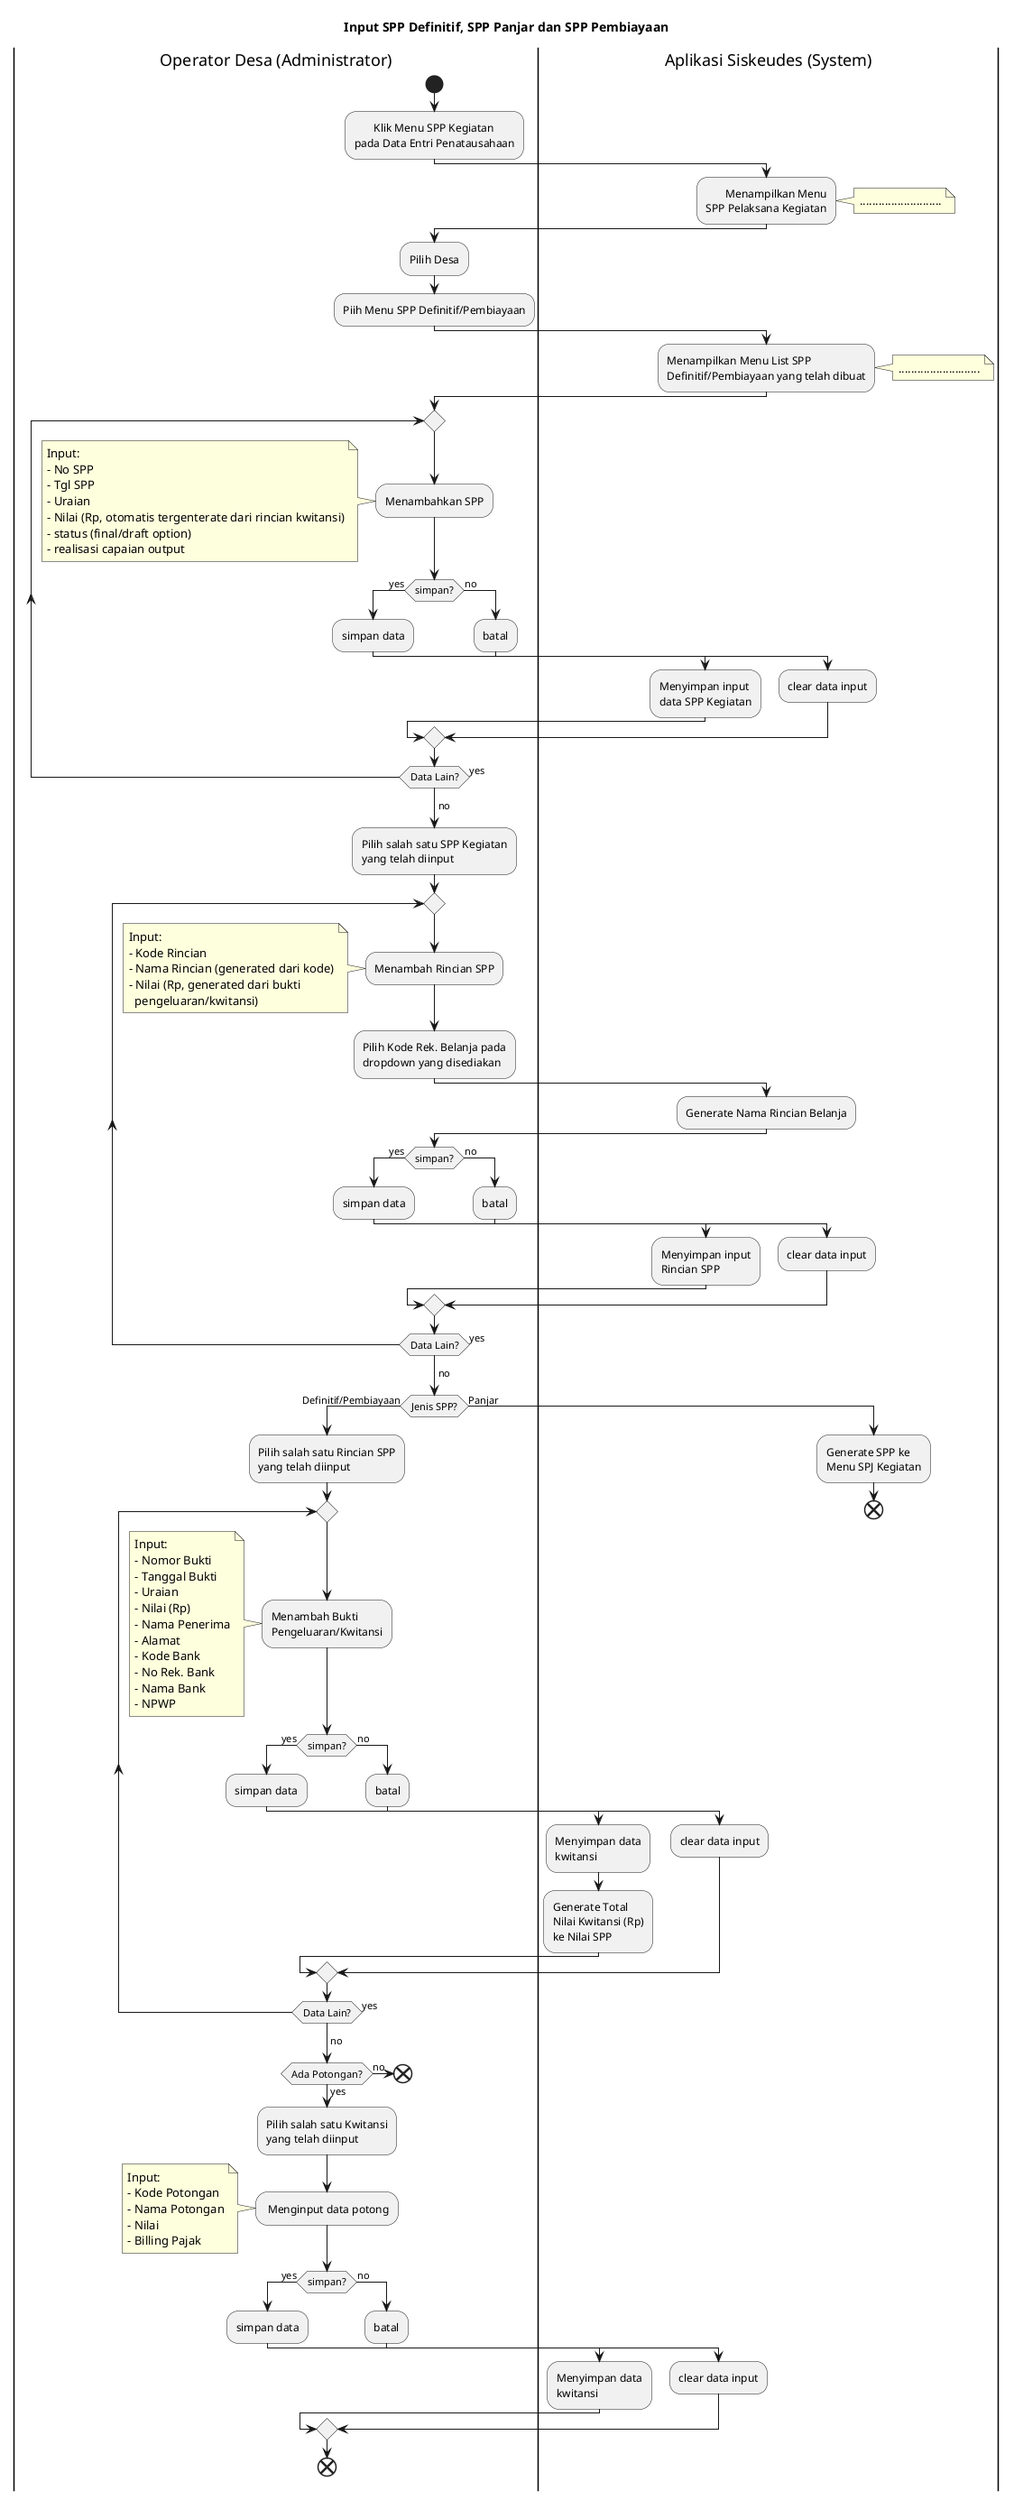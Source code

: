 @startuml
title "Input SPP Definitif, SPP Panjar dan SPP Pembiayaan"
|Operator Desa (Administrator)|
start
:       Klik Menu SPP Kegiatan
pada Data Entri Penatausahaan;

|Aplikasi Siskeudes (System)|
:       Menampilkan Menu
SPP Pelaksana Kegiatan;
note right
        ..........................
end note

|Operator Desa (Administrator)|
:Pilih Desa;

:Piih Menu SPP Definitif/Pembiayaan;

|Aplikasi Siskeudes (System)|
:Menampilkan Menu List SPP
Definitif/Pembiayaan yang telah dibuat;
note right
        ..........................
end note

|Operator Desa (Administrator)|
repeat
        :Menambahkan SPP;
        note left
                Input:
                - No SPP
                - Tgl SPP
                - Uraian
                - Nilai (Rp, otomatis tergenterate dari rincian kwitansi)
                - status (final/draft option)
                - realisasi capaian output
        end note
        if (simpan?) then (yes)
                :simpan data;
                |Aplikasi Siskeudes (System)|
                :Menyimpan input
                data SPP Kegiatan;

        else (no)
                |Operator Desa (Administrator)|
                :batal;
                |Aplikasi Siskeudes (System)|
                :clear data input;
        endif
        |Operator Desa (Administrator)|
repeat while (Data Lain?) is (yes)
->no;

|Operator Desa (Administrator)|
:Pilih salah satu SPP Kegiatan
yang telah diinput;
repeat
        :Menambah Rincian SPP;
        note left
        Input:
        - Kode Rincian
        - Nama Rincian (generated dari kode)
        - Nilai (Rp, generated dari bukti 
          pengeluaran/kwitansi)
        end note
        :Pilih Kode Rek. Belanja pada
        dropdown yang disediakan;
        |Aplikasi Siskeudes (System)|
        :Generate Nama Rincian Belanja;
        |Operator Desa (Administrator)|
        if (simpan?) then (yes)
                :simpan data;
                |Aplikasi Siskeudes (System)|
                :Menyimpan input
                Rincian SPP;
        else (no)
                |Operator Desa (Administrator)|
                :batal;
                |Aplikasi Siskeudes (System)|
                :clear data input;
        endif
        |Operator Desa (Administrator)|
repeat while (Data Lain?) is (yes)
->no;
if (Jenis SPP?) then (Definitif/Pembiayaan)
        |Operator Desa (Administrator)|
        :Pilih salah satu Rincian SPP
        yang telah diinput;

        repeat
                :Menambah Bukti
                Pengeluaran/Kwitansi;
                note left
                        Input:
                        - Nomor Bukti
                        - Tanggal Bukti
                        - Uraian
                        - Nilai (Rp)
                        - Nama Penerima
                        - Alamat
                        - Kode Bank
                        - No Rek. Bank
                        - Nama Bank
                        - NPWP
                end note
                if (simpan?) then (yes)
                        :simpan data;
                        |Aplikasi Siskeudes (System)|
                        :Menyimpan data
                        kwitansi;
                        :Generate Total
                        Nilai Kwitansi (Rp)
                        ke Nilai SPP;

                else (no)
                        |Operator Desa (Administrator)|
                        :batal;
                        |Aplikasi Siskeudes (System)|
                        :clear data input;
                endif
                |Operator Desa (Administrator)|
        repeat while (Data Lain?) is (yes)
        ->no;

        |Operator Desa (Administrator)|
        if (Ada Potongan?) then (yes)

                :Pilih salah satu Kwitansi
                yang telah diinput;
                : Menginput data potong;
                note left
                        Input:
                        - Kode Potongan
                        - Nama Potongan
                        - Nilai
                        - Billing Pajak
                end note
        else (no)
                end
        endif
        if (simpan?) then (yes)
                :simpan data;
                |Aplikasi Siskeudes (System)|
                :Menyimpan data
                kwitansi;

        else (no)
                |Operator Desa (Administrator)|
                :batal;
                |Aplikasi Siskeudes (System)|
                :clear data input;
                |Operator Desa (Administrator)|
        endif
        end
else (Panjar)
|Aplikasi Siskeudes (System)|
:Generate SPP ke 
Menu SPJ Kegiatan;
        end


        @enduml